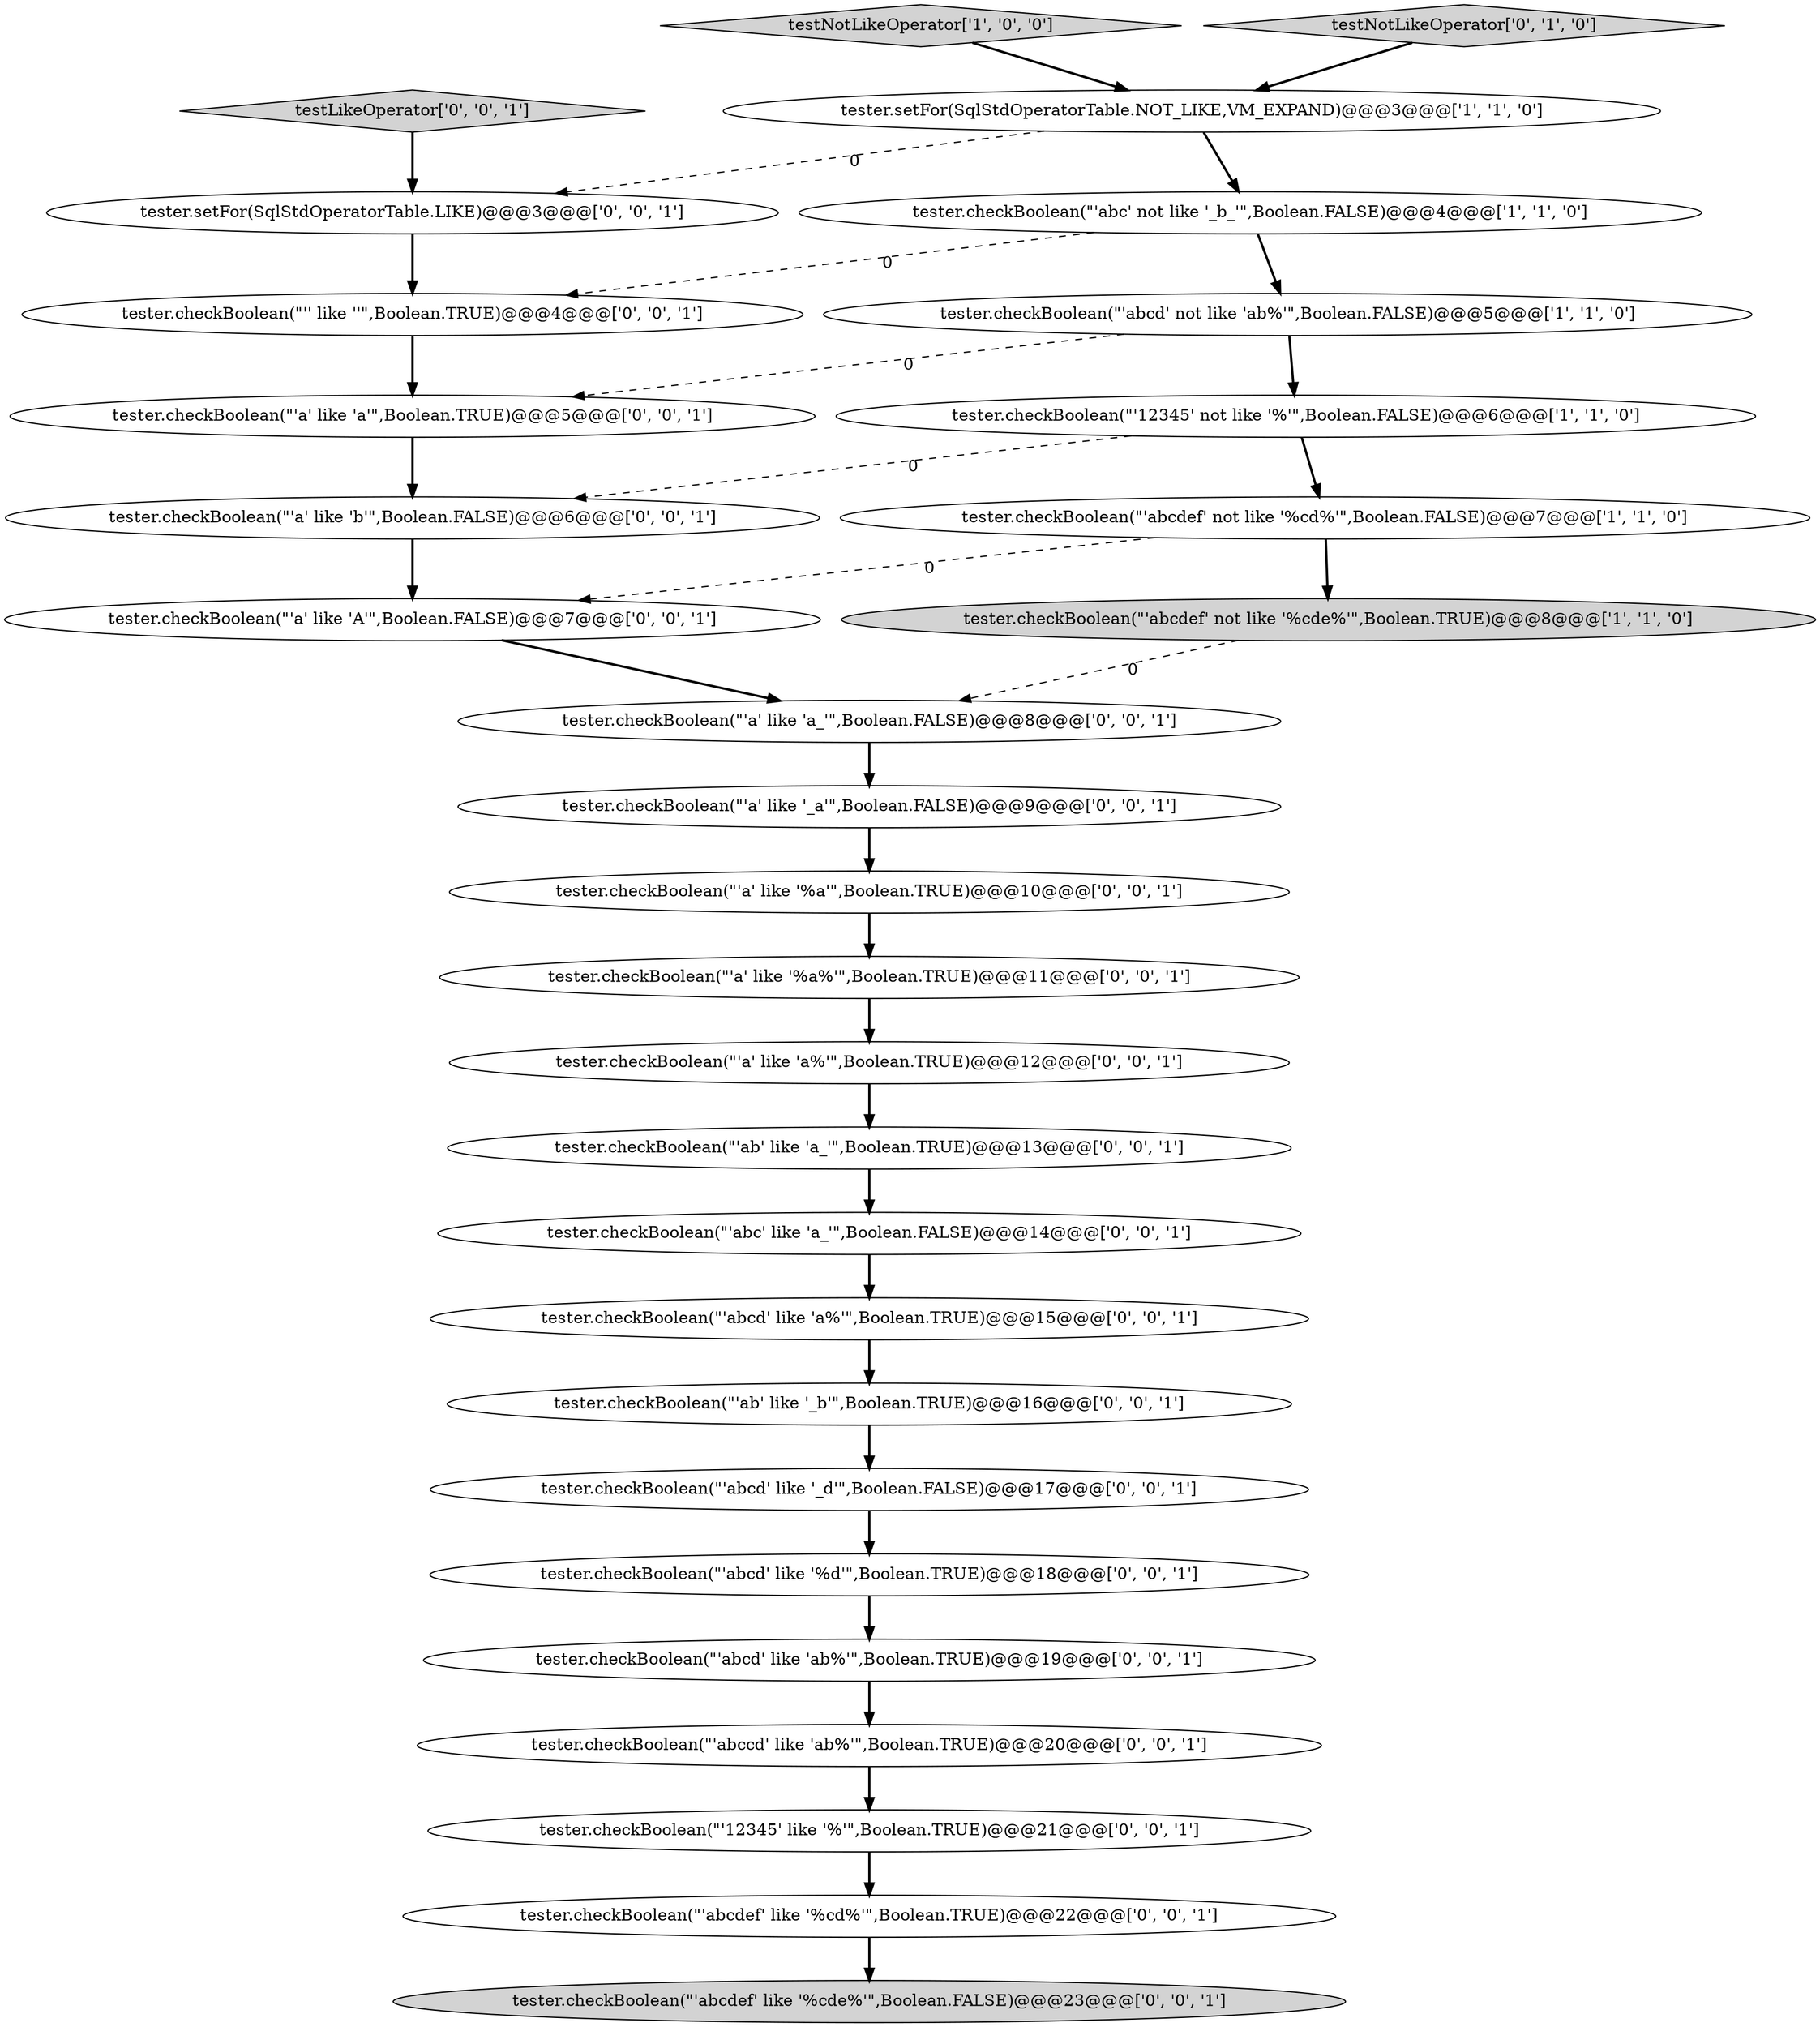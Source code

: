 digraph {
11 [style = filled, label = "tester.checkBoolean(\"'a' like 'b'\",Boolean.FALSE)@@@6@@@['0', '0', '1']", fillcolor = white, shape = ellipse image = "AAA0AAABBB3BBB"];
13 [style = filled, label = "tester.checkBoolean(\"'' like ''\",Boolean.TRUE)@@@4@@@['0', '0', '1']", fillcolor = white, shape = ellipse image = "AAA0AAABBB3BBB"];
21 [style = filled, label = "tester.checkBoolean(\"'a' like 'a'\",Boolean.TRUE)@@@5@@@['0', '0', '1']", fillcolor = white, shape = ellipse image = "AAA0AAABBB3BBB"];
23 [style = filled, label = "tester.checkBoolean(\"'a' like 'A'\",Boolean.FALSE)@@@7@@@['0', '0', '1']", fillcolor = white, shape = ellipse image = "AAA0AAABBB3BBB"];
15 [style = filled, label = "tester.checkBoolean(\"'abccd' like 'ab%'\",Boolean.TRUE)@@@20@@@['0', '0', '1']", fillcolor = white, shape = ellipse image = "AAA0AAABBB3BBB"];
16 [style = filled, label = "tester.checkBoolean(\"'abcd' like '_d'\",Boolean.FALSE)@@@17@@@['0', '0', '1']", fillcolor = white, shape = ellipse image = "AAA0AAABBB3BBB"];
24 [style = filled, label = "tester.checkBoolean(\"'a' like '%a%'\",Boolean.TRUE)@@@11@@@['0', '0', '1']", fillcolor = white, shape = ellipse image = "AAA0AAABBB3BBB"];
25 [style = filled, label = "tester.checkBoolean(\"'a' like 'a%'\",Boolean.TRUE)@@@12@@@['0', '0', '1']", fillcolor = white, shape = ellipse image = "AAA0AAABBB3BBB"];
5 [style = filled, label = "testNotLikeOperator['1', '0', '0']", fillcolor = lightgray, shape = diamond image = "AAA0AAABBB1BBB"];
19 [style = filled, label = "tester.checkBoolean(\"'a' like '_a'\",Boolean.FALSE)@@@9@@@['0', '0', '1']", fillcolor = white, shape = ellipse image = "AAA0AAABBB3BBB"];
20 [style = filled, label = "tester.checkBoolean(\"'abcd' like 'ab%'\",Boolean.TRUE)@@@19@@@['0', '0', '1']", fillcolor = white, shape = ellipse image = "AAA0AAABBB3BBB"];
28 [style = filled, label = "tester.checkBoolean(\"'a' like 'a_'\",Boolean.FALSE)@@@8@@@['0', '0', '1']", fillcolor = white, shape = ellipse image = "AAA0AAABBB3BBB"];
0 [style = filled, label = "tester.checkBoolean(\"'12345' not like '%'\",Boolean.FALSE)@@@6@@@['1', '1', '0']", fillcolor = white, shape = ellipse image = "AAA0AAABBB1BBB"];
8 [style = filled, label = "testLikeOperator['0', '0', '1']", fillcolor = lightgray, shape = diamond image = "AAA0AAABBB3BBB"];
9 [style = filled, label = "tester.setFor(SqlStdOperatorTable.LIKE)@@@3@@@['0', '0', '1']", fillcolor = white, shape = ellipse image = "AAA0AAABBB3BBB"];
2 [style = filled, label = "tester.checkBoolean(\"'abcd' not like 'ab%'\",Boolean.FALSE)@@@5@@@['1', '1', '0']", fillcolor = white, shape = ellipse image = "AAA0AAABBB1BBB"];
7 [style = filled, label = "testNotLikeOperator['0', '1', '0']", fillcolor = lightgray, shape = diamond image = "AAA0AAABBB2BBB"];
14 [style = filled, label = "tester.checkBoolean(\"'12345' like '%'\",Boolean.TRUE)@@@21@@@['0', '0', '1']", fillcolor = white, shape = ellipse image = "AAA0AAABBB3BBB"];
3 [style = filled, label = "tester.checkBoolean(\"'abcdef' not like '%cde%'\",Boolean.TRUE)@@@8@@@['1', '1', '0']", fillcolor = lightgray, shape = ellipse image = "AAA0AAABBB1BBB"];
22 [style = filled, label = "tester.checkBoolean(\"'ab' like '_b'\",Boolean.TRUE)@@@16@@@['0', '0', '1']", fillcolor = white, shape = ellipse image = "AAA0AAABBB3BBB"];
12 [style = filled, label = "tester.checkBoolean(\"'abc' like 'a_'\",Boolean.FALSE)@@@14@@@['0', '0', '1']", fillcolor = white, shape = ellipse image = "AAA0AAABBB3BBB"];
18 [style = filled, label = "tester.checkBoolean(\"'a' like '%a'\",Boolean.TRUE)@@@10@@@['0', '0', '1']", fillcolor = white, shape = ellipse image = "AAA0AAABBB3BBB"];
4 [style = filled, label = "tester.checkBoolean(\"'abc' not like '_b_'\",Boolean.FALSE)@@@4@@@['1', '1', '0']", fillcolor = white, shape = ellipse image = "AAA0AAABBB1BBB"];
27 [style = filled, label = "tester.checkBoolean(\"'abcd' like 'a%'\",Boolean.TRUE)@@@15@@@['0', '0', '1']", fillcolor = white, shape = ellipse image = "AAA0AAABBB3BBB"];
26 [style = filled, label = "tester.checkBoolean(\"'abcd' like '%d'\",Boolean.TRUE)@@@18@@@['0', '0', '1']", fillcolor = white, shape = ellipse image = "AAA0AAABBB3BBB"];
17 [style = filled, label = "tester.checkBoolean(\"'abcdef' like '%cd%'\",Boolean.TRUE)@@@22@@@['0', '0', '1']", fillcolor = white, shape = ellipse image = "AAA0AAABBB3BBB"];
1 [style = filled, label = "tester.checkBoolean(\"'abcdef' not like '%cd%'\",Boolean.FALSE)@@@7@@@['1', '1', '0']", fillcolor = white, shape = ellipse image = "AAA0AAABBB1BBB"];
6 [style = filled, label = "tester.setFor(SqlStdOperatorTable.NOT_LIKE,VM_EXPAND)@@@3@@@['1', '1', '0']", fillcolor = white, shape = ellipse image = "AAA0AAABBB1BBB"];
29 [style = filled, label = "tester.checkBoolean(\"'ab' like 'a_'\",Boolean.TRUE)@@@13@@@['0', '0', '1']", fillcolor = white, shape = ellipse image = "AAA0AAABBB3BBB"];
10 [style = filled, label = "tester.checkBoolean(\"'abcdef' like '%cde%'\",Boolean.FALSE)@@@23@@@['0', '0', '1']", fillcolor = lightgray, shape = ellipse image = "AAA0AAABBB3BBB"];
17->10 [style = bold, label=""];
19->18 [style = bold, label=""];
18->24 [style = bold, label=""];
3->28 [style = dashed, label="0"];
15->14 [style = bold, label=""];
22->16 [style = bold, label=""];
6->9 [style = dashed, label="0"];
1->3 [style = bold, label=""];
16->26 [style = bold, label=""];
14->17 [style = bold, label=""];
0->11 [style = dashed, label="0"];
4->2 [style = bold, label=""];
25->29 [style = bold, label=""];
27->22 [style = bold, label=""];
23->28 [style = bold, label=""];
6->4 [style = bold, label=""];
2->0 [style = bold, label=""];
29->12 [style = bold, label=""];
5->6 [style = bold, label=""];
21->11 [style = bold, label=""];
2->21 [style = dashed, label="0"];
0->1 [style = bold, label=""];
24->25 [style = bold, label=""];
7->6 [style = bold, label=""];
28->19 [style = bold, label=""];
8->9 [style = bold, label=""];
4->13 [style = dashed, label="0"];
13->21 [style = bold, label=""];
20->15 [style = bold, label=""];
11->23 [style = bold, label=""];
12->27 [style = bold, label=""];
1->23 [style = dashed, label="0"];
26->20 [style = bold, label=""];
9->13 [style = bold, label=""];
}
